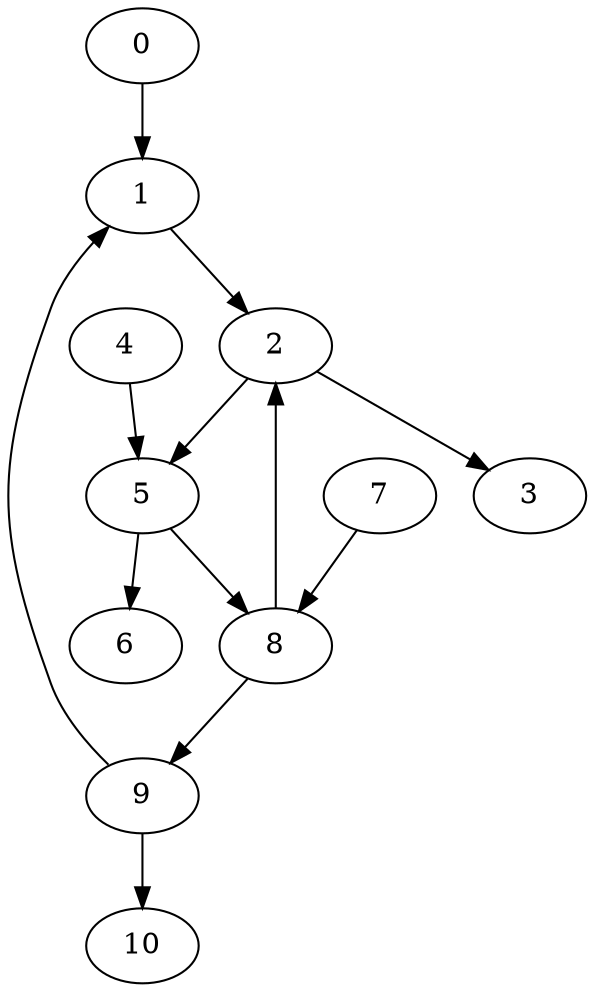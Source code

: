 digraph {
	0
	1
	2
	3
	4
	5
	6
	7
	8
	9
	10
	5 -> 6
	5 -> 8
	7 -> 8
	9 -> 10
	0 -> 1
	9 -> 1
	2 -> 3
	2 -> 5
	4 -> 5
	8 -> 9
	1 -> 2
	8 -> 2
}
